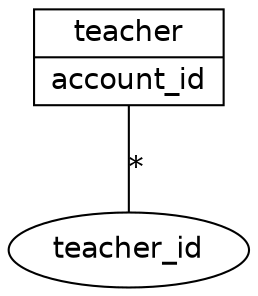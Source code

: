 graph LexicalLearner {
    node [
        shape = "record",
        fontname = "Verdana,DejaVu Sans,Bitstream Vera Sans"
    ];

    teacher [
        label = "{\N|
            account_id\l
        }";
    ];

    teacher_id [shape="ellipse"];

    teacher -- teacher_id [label="⁎"];
}